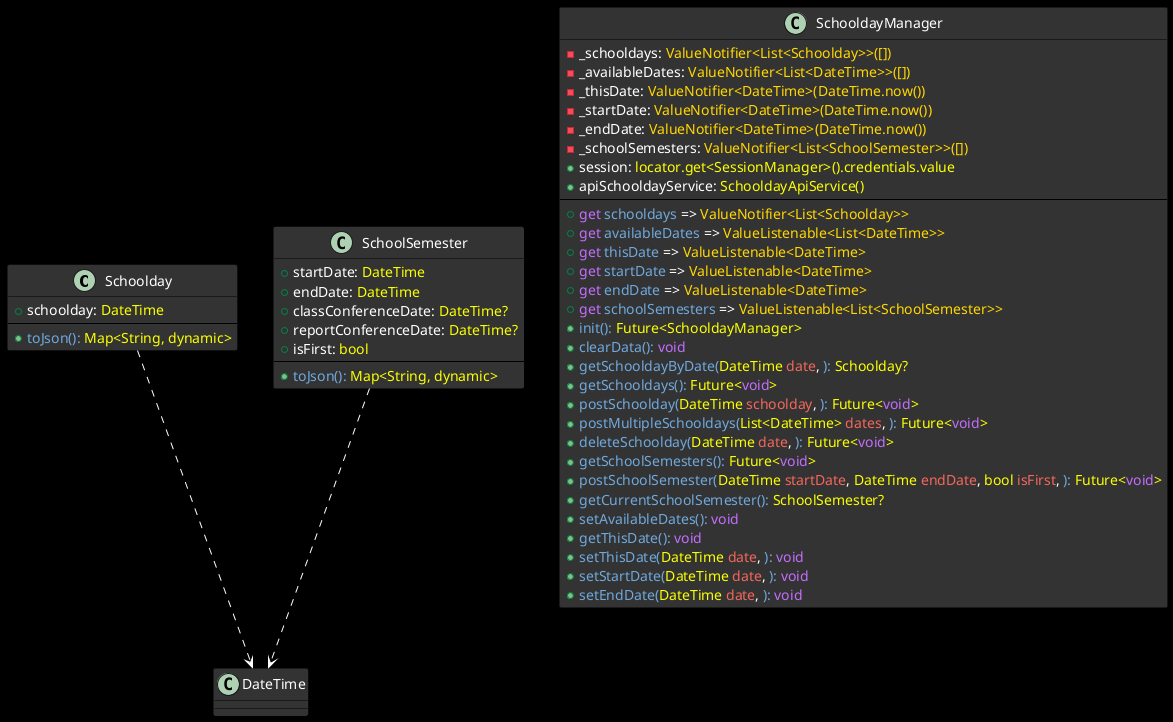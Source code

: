 @startuml

skinparam backgroundColor #000000

skinparam {
    ClassStereotypeFontColor #FFD700
    ClassStereotypeFontSize 12
    ClassStereotypeFontStyle bold
}
skinparam class {
    BackgroundColor #333333
    BorderColor #000000
    ArrowColor #FFFFFF
    FontColor #D3D3D3
}
skinparam classAttribute {
    FontColor #D3D3D
}
class Schoolday {
+schoolday: <font color=#faff00>DateTime</font>
---
+<font color=#6fa8dc>toJson(</font><font color=#6fa8dc>):</font> <font color=#faff00>Map<String, dynamic></font>
}
Schoolday ..> DateTime
class SchoolSemester {
+startDate: <font color=#faff00>DateTime</font>
+endDate: <font color=#faff00>DateTime</font>
+classConferenceDate: <font color=#faff00>DateTime?</font>
+reportConferenceDate: <font color=#faff00>DateTime?</font>
+isFirst: <font color=#faff00>bool</font>
---
+<font color=#6fa8dc>toJson(</font><font color=#6fa8dc>):</font> <font color=#faff00>Map<String, dynamic></font>
}
SchoolSemester ..> DateTime
class SchooldayManager {
-_schooldays: <font color=#ffd700>ValueNotifier<List<Schoolday>>([])</font>
-_availableDates: <font color=#ffd700>ValueNotifier<List<DateTime>>([])</font>
-_thisDate: <font color=#ffd700>ValueNotifier<DateTime>(DateTime.now())</font>
-_startDate: <font color=#ffd700>ValueNotifier<DateTime>(DateTime.now())</font>
-_endDate: <font color=#ffd700>ValueNotifier<DateTime>(DateTime.now())</font>
-_schoolSemesters: <font color=#ffd700>ValueNotifier<List<SchoolSemester>>([])</font>
+session: <font color=#faff00>locator.get<SessionManager>().credentials.value</font>
+apiSchooldayService: <font color=#faff00>SchooldayApiService()</font>
---
+<font color=#c36dfd>get</font> <font color=#6fa8dc>schooldays</font> => <font color=#ffd700>ValueNotifier<List<Schoolday>></font>
+<font color=#c36dfd>get</font> <font color=#6fa8dc>availableDates</font> => <font color=#ffd700>ValueListenable<List<DateTime>></font>
+<font color=#c36dfd>get</font> <font color=#6fa8dc>thisDate</font> => <font color=#ffd700>ValueListenable<DateTime></font>
+<font color=#c36dfd>get</font> <font color=#6fa8dc>startDate</font> => <font color=#ffd700>ValueListenable<DateTime></font>
+<font color=#c36dfd>get</font> <font color=#6fa8dc>endDate</font> => <font color=#ffd700>ValueListenable<DateTime></font>
+<font color=#c36dfd>get</font> <font color=#6fa8dc>schoolSemesters</font> => <font color=#ffd700>ValueListenable<List<SchoolSemester>></font>
+<font color=#6fa8dc>init(</font><font color=#6fa8dc>):</font> <font color=#faff00>Future<SchooldayManager></font>
+<font color=#6fa8dc>clearData(</font><font color=#6fa8dc>):</font> <font color=#c36dfd>void</font>
+<font color=#6fa8dc>getSchooldayByDate(</font><font color=#faff00>DateTime</font> <font color=#f4665b>date</font>, <font color=#6fa8dc>):</font> <font color=#faff00>Schoolday?</font>
+<font color=#6fa8dc>getSchooldays(</font><font color=#6fa8dc>):</font> <font color=#faff00>Future<</font><font color=#c36dfd>void</font><font color=#faff00>></font>
+<font color=#6fa8dc>postSchoolday(</font><font color=#faff00>DateTime</font> <font color=#f4665b>schoolday</font>, <font color=#6fa8dc>):</font> <font color=#faff00>Future<</font><font color=#c36dfd>void</font><font color=#faff00>></font>
+<font color=#6fa8dc>postMultipleSchooldays(</font><font color=#faff00>List<DateTime></font> <font color=#f4665b>dates</font>, <font color=#6fa8dc>):</font> <font color=#faff00>Future<</font><font color=#c36dfd>void</font><font color=#faff00>></font>
+<font color=#6fa8dc>deleteSchoolday(</font><font color=#faff00>DateTime</font> <font color=#f4665b>date</font>, <font color=#6fa8dc>):</font> <font color=#faff00>Future<</font><font color=#c36dfd>void</font><font color=#faff00>></font>
+<font color=#6fa8dc>getSchoolSemesters(</font><font color=#6fa8dc>):</font> <font color=#faff00>Future<</font><font color=#c36dfd>void</font><font color=#faff00>></font>
+<font color=#6fa8dc>postSchoolSemester(</font><font color=#faff00>DateTime</font> <font color=#f4665b>startDate</font>, <font color=#faff00>DateTime</font> <font color=#f4665b>endDate</font>, <font color=#faff00>bool</font> <font color=#f4665b>isFirst</font>, <font color=#6fa8dc>):</font> <font color=#faff00>Future<</font><font color=#c36dfd>void</font><font color=#faff00>></font>
+<font color=#6fa8dc>getCurrentSchoolSemester(</font><font color=#6fa8dc>):</font> <font color=#faff00>SchoolSemester?</font>
+<font color=#6fa8dc>setAvailableDates(</font><font color=#6fa8dc>):</font> <font color=#c36dfd>void</font>
+<font color=#6fa8dc>getThisDate(</font><font color=#6fa8dc>):</font> <font color=#c36dfd>void</font>
+<font color=#6fa8dc>setThisDate(</font><font color=#faff00>DateTime</font> <font color=#f4665b>date</font>, <font color=#6fa8dc>):</font> <font color=#c36dfd>void</font>
+<font color=#6fa8dc>setStartDate(</font><font color=#faff00>DateTime</font> <font color=#f4665b>date</font>, <font color=#6fa8dc>):</font> <font color=#c36dfd>void</font>
+<font color=#6fa8dc>setEndDate(</font><font color=#faff00>DateTime</font> <font color=#f4665b>date</font>, <font color=#6fa8dc>):</font> <font color=#c36dfd>void</font>
}
@enduml